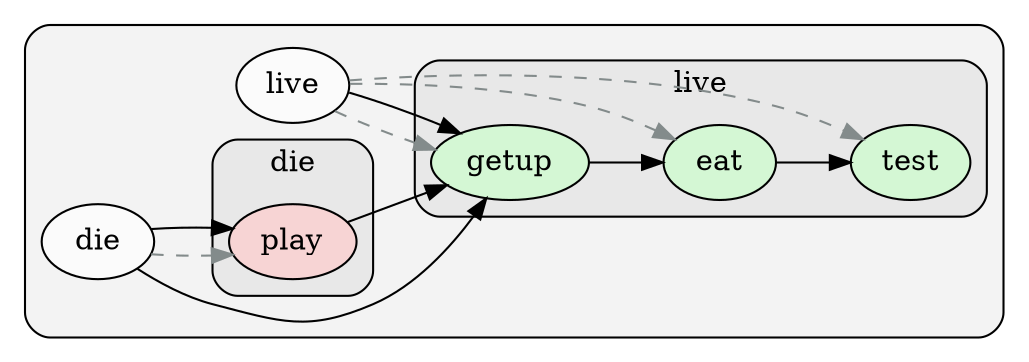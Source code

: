 digraph G {
    graph [rankdir=LR, clusterrank="local"];
    subgraph cluster_G {

        graph [style="filled,rounded", fillcolor="#80808018", label=""];
        die [label="die", style="filled", fillcolor="#ffffffb2", fontcolor="#000000", group="0"];
        live [label="live", style="filled", fillcolor="#ffffffb2", fontcolor="#000000", group="1"];
        subgraph cluster_die {

            graph [style="filled,rounded", fillcolor="#80808018", label="die"];
            die__play [label="play", style="filled", fillcolor="#feccccb2", fontcolor="#000000", group="0"];
        }
        subgraph cluster_live {

            graph [style="filled,rounded", fillcolor="#80808018", label="live"];
            live__eat [label="eat", style="filled", fillcolor="#ccfeccb2", fontcolor="#000000", group="1"];
            live__getup [label="getup", style="filled", fillcolor="#ccfeccb2", fontcolor="#000000", group="1"];
            live__test [label="test", style="filled", fillcolor="#ccfeccb2", fontcolor="#000000", group="1"];
        }
    }
        die -> die__play [style="dashed",  color="#838b8b"];
        live -> live__eat [style="dashed",  color="#838b8b"];
        live -> live__test [style="dashed",  color="#838b8b"];
        live -> live__getup [style="dashed",  color="#838b8b"];
        die -> live__getup [style="solid",  color="#000000"];
        die -> die__play [style="solid",  color="#000000"];
        die__play -> live__getup [style="solid",  color="#000000"];
        live__eat -> live__test [style="solid",  color="#000000"];
        live__getup -> live__eat [style="solid",  color="#000000"];
        live -> live__getup [style="solid",  color="#000000"];
    }
